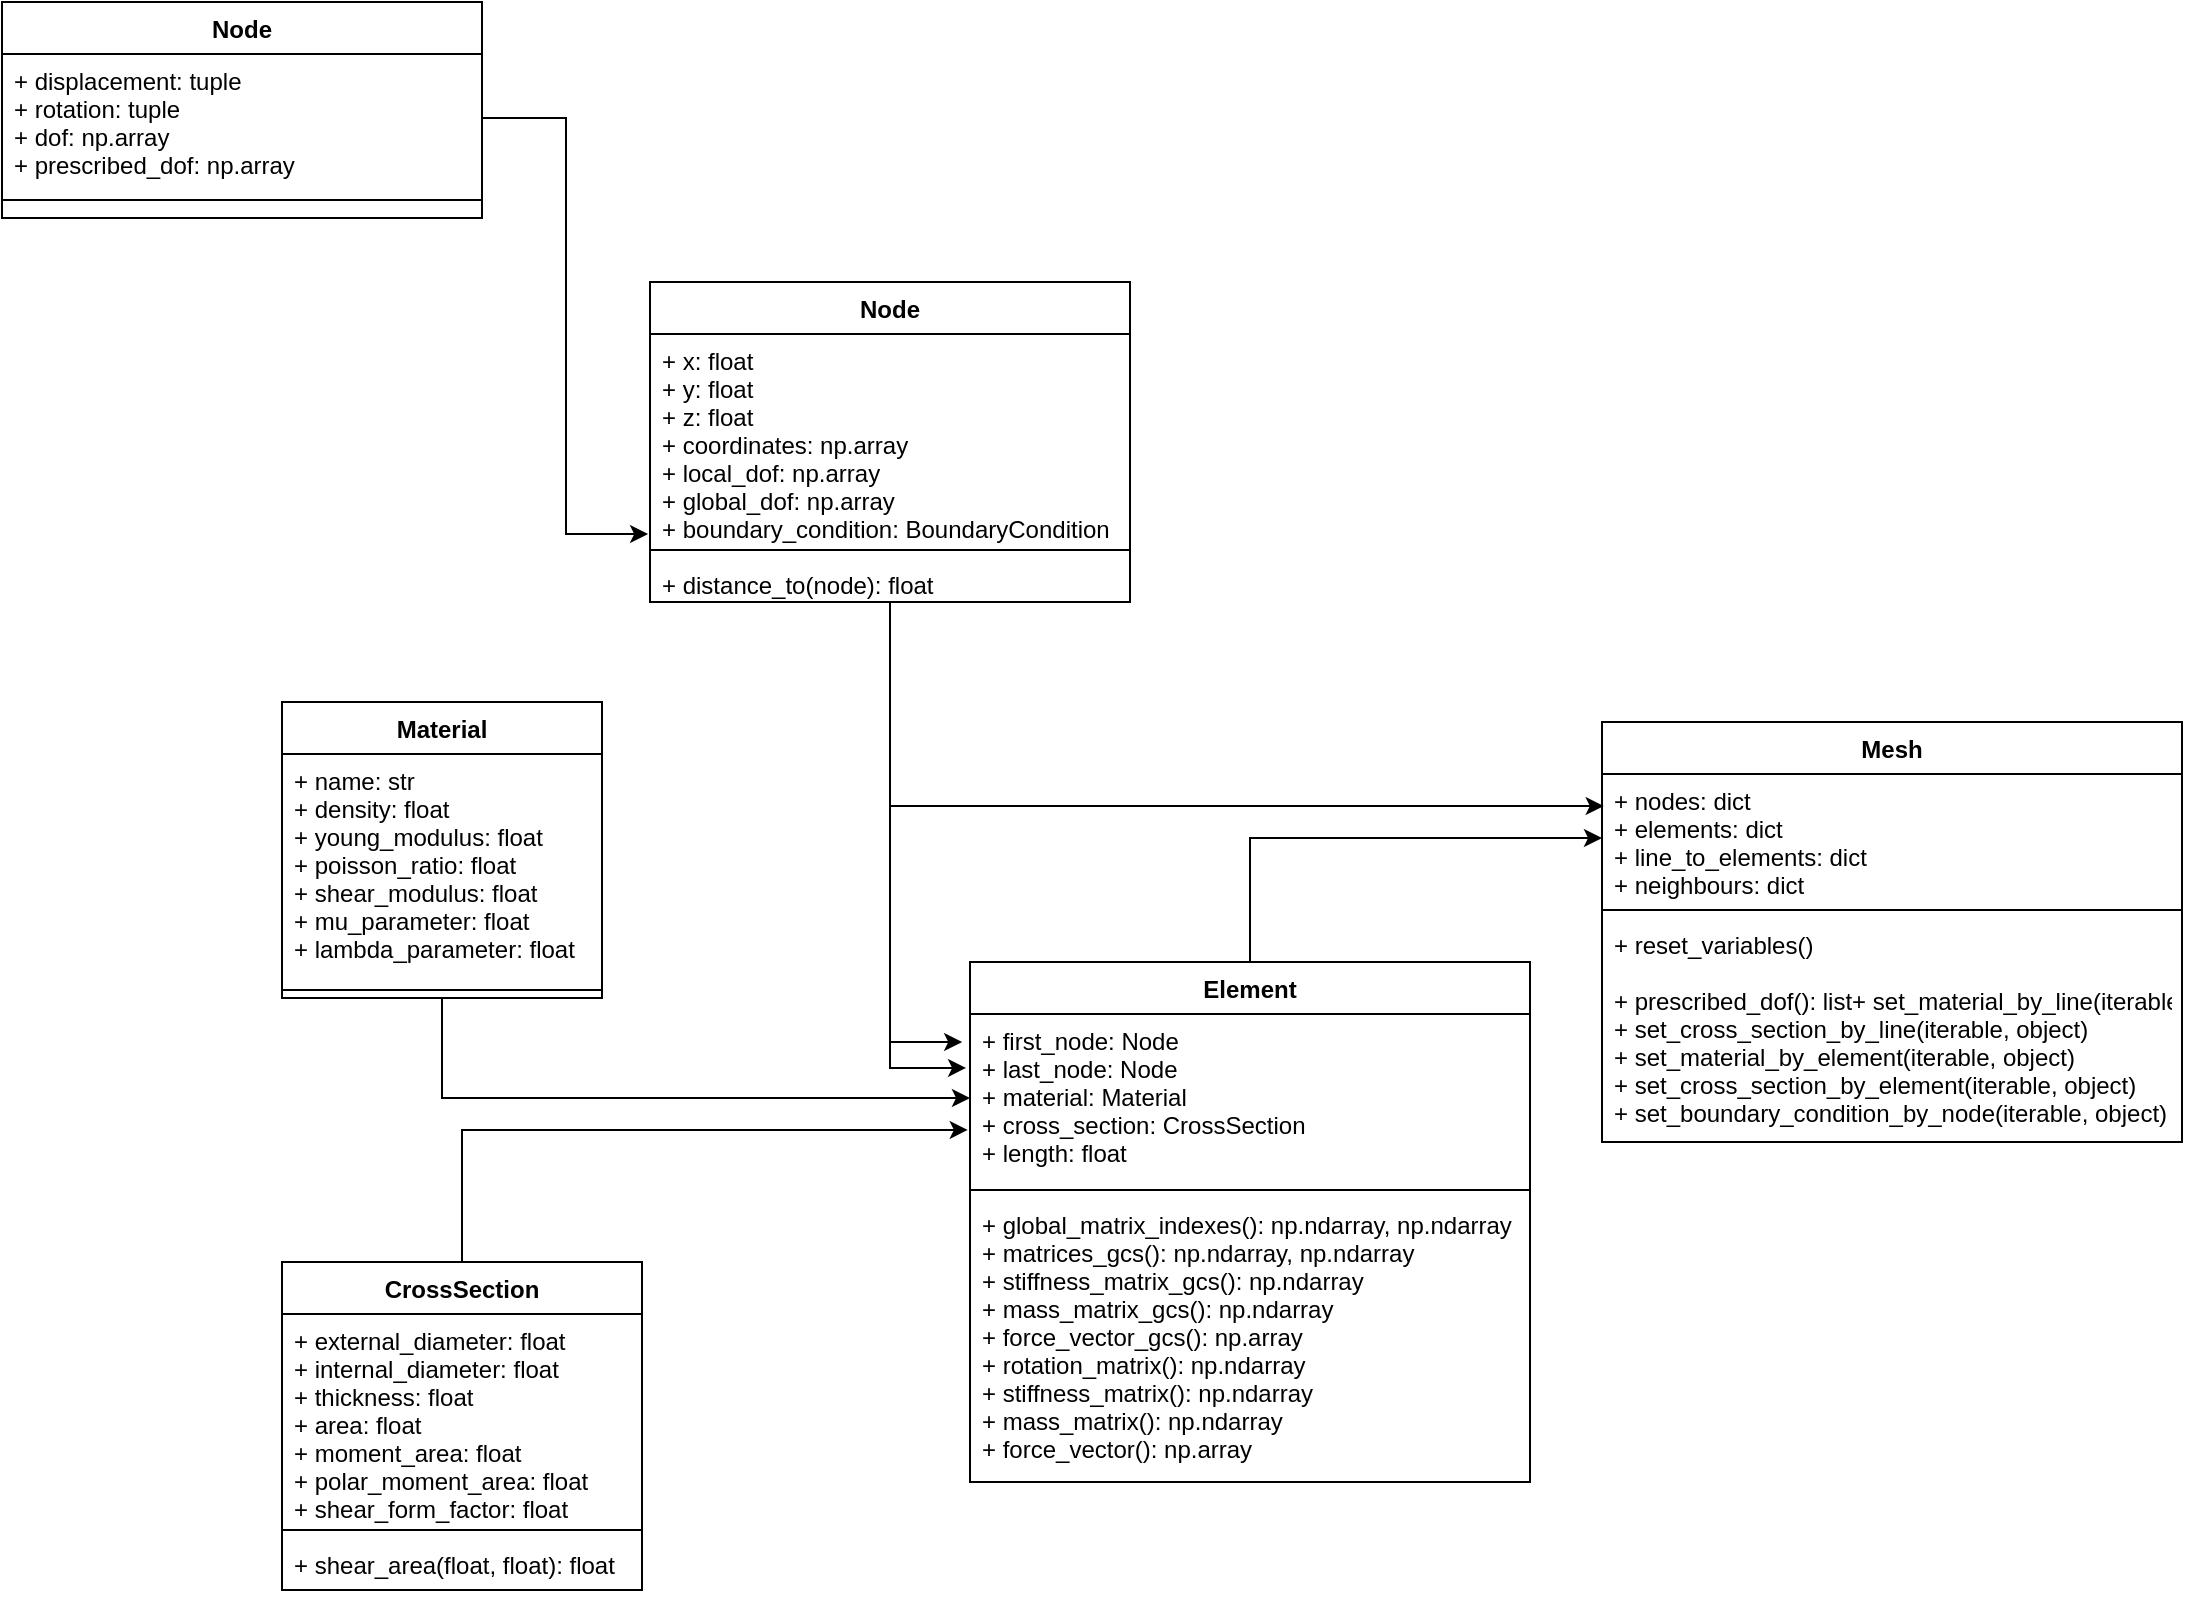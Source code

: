 <mxfile version="12.7.9" type="device"><diagram id="C5RBs43oDa-KdzZeNtuy" name="Page-1"><mxGraphModel dx="2249" dy="1935" grid="1" gridSize="10" guides="1" tooltips="1" connect="1" arrows="1" fold="1" page="1" pageScale="1" pageWidth="827" pageHeight="1169" math="0" shadow="0"><root><mxCell id="WIyWlLk6GJQsqaUBKTNV-0"/><mxCell id="WIyWlLk6GJQsqaUBKTNV-1" parent="WIyWlLk6GJQsqaUBKTNV-0"/><mxCell id="vmffDotBpMxhWhk052wW-9" value="Mesh" style="swimlane;fontStyle=1;align=center;verticalAlign=top;childLayout=stackLayout;horizontal=1;startSize=26;horizontalStack=0;resizeParent=1;resizeParentMax=0;resizeLast=0;collapsible=1;marginBottom=0;" vertex="1" parent="WIyWlLk6GJQsqaUBKTNV-1"><mxGeometry x="450" y="90" width="290" height="210" as="geometry"/></mxCell><mxCell id="vmffDotBpMxhWhk052wW-10" value="+ nodes: dict&#xA;+ elements: dict&#xA;+ line_to_elements: dict&#xA;+ neighbours: dict&#xA;" style="text;strokeColor=none;fillColor=none;align=left;verticalAlign=top;spacingLeft=4;spacingRight=4;overflow=hidden;rotatable=0;points=[[0,0.5],[1,0.5]];portConstraint=eastwest;" vertex="1" parent="vmffDotBpMxhWhk052wW-9"><mxGeometry y="26" width="290" height="64" as="geometry"/></mxCell><mxCell id="vmffDotBpMxhWhk052wW-11" value="" style="line;strokeWidth=1;fillColor=none;align=left;verticalAlign=middle;spacingTop=-1;spacingLeft=3;spacingRight=3;rotatable=0;labelPosition=right;points=[];portConstraint=eastwest;" vertex="1" parent="vmffDotBpMxhWhk052wW-9"><mxGeometry y="90" width="290" height="8" as="geometry"/></mxCell><mxCell id="vmffDotBpMxhWhk052wW-12" value="+ reset_variables()&#xA;&#xA;+ prescribed_dof(): list+ set_material_by_line(iterable, object)&#xA;+ set_cross_section_by_line(iterable, object)&#xA;+ set_material_by_element(iterable, object)&#xA;+ set_cross_section_by_element(iterable, object)&#xA;+ set_boundary_condition_by_node(iterable, object)&#xA;&#xA;&#xA;" style="text;strokeColor=none;fillColor=none;align=left;verticalAlign=top;spacingLeft=4;spacingRight=4;overflow=hidden;rotatable=0;points=[[0,0.5],[1,0.5]];portConstraint=eastwest;" vertex="1" parent="vmffDotBpMxhWhk052wW-9"><mxGeometry y="98" width="290" height="112" as="geometry"/></mxCell><mxCell id="vmffDotBpMxhWhk052wW-21" style="edgeStyle=orthogonalEdgeStyle;rounded=0;orthogonalLoop=1;jettySize=auto;html=1;entryX=0.003;entryY=0.25;entryDx=0;entryDy=0;entryPerimeter=0;" edge="1" parent="WIyWlLk6GJQsqaUBKTNV-1" source="vmffDotBpMxhWhk052wW-17" target="vmffDotBpMxhWhk052wW-10"><mxGeometry relative="1" as="geometry"/></mxCell><mxCell id="vmffDotBpMxhWhk052wW-38" style="edgeStyle=orthogonalEdgeStyle;rounded=0;orthogonalLoop=1;jettySize=auto;html=1;entryX=-0.014;entryY=0.167;entryDx=0;entryDy=0;entryPerimeter=0;" edge="1" parent="WIyWlLk6GJQsqaUBKTNV-1" source="vmffDotBpMxhWhk052wW-17" target="vmffDotBpMxhWhk052wW-23"><mxGeometry relative="1" as="geometry"/></mxCell><mxCell id="vmffDotBpMxhWhk052wW-39" style="edgeStyle=orthogonalEdgeStyle;rounded=0;orthogonalLoop=1;jettySize=auto;html=1;entryX=-0.007;entryY=0.321;entryDx=0;entryDy=0;entryPerimeter=0;" edge="1" parent="WIyWlLk6GJQsqaUBKTNV-1" source="vmffDotBpMxhWhk052wW-17" target="vmffDotBpMxhWhk052wW-23"><mxGeometry relative="1" as="geometry"/></mxCell><mxCell id="vmffDotBpMxhWhk052wW-17" value="Node" style="swimlane;fontStyle=1;align=center;verticalAlign=top;childLayout=stackLayout;horizontal=1;startSize=26;horizontalStack=0;resizeParent=1;resizeParentMax=0;resizeLast=0;collapsible=1;marginBottom=0;" vertex="1" parent="WIyWlLk6GJQsqaUBKTNV-1"><mxGeometry x="-26" y="-130" width="240" height="160" as="geometry"/></mxCell><mxCell id="vmffDotBpMxhWhk052wW-18" value="+ x: float&#xA;+ y: float&#xA;+ z: float&#xA;+ coordinates: np.array&#xA;+ local_dof: np.array&#xA;+ global_dof: np.array&#xA;+ boundary_condition: BoundaryCondition&#xA;" style="text;strokeColor=none;fillColor=none;align=left;verticalAlign=top;spacingLeft=4;spacingRight=4;overflow=hidden;rotatable=0;points=[[0,0.5],[1,0.5]];portConstraint=eastwest;" vertex="1" parent="vmffDotBpMxhWhk052wW-17"><mxGeometry y="26" width="240" height="104" as="geometry"/></mxCell><mxCell id="vmffDotBpMxhWhk052wW-19" value="" style="line;strokeWidth=1;fillColor=none;align=left;verticalAlign=middle;spacingTop=-1;spacingLeft=3;spacingRight=3;rotatable=0;labelPosition=right;points=[];portConstraint=eastwest;" vertex="1" parent="vmffDotBpMxhWhk052wW-17"><mxGeometry y="130" width="240" height="8" as="geometry"/></mxCell><mxCell id="vmffDotBpMxhWhk052wW-20" value="+ distance_to(node): float" style="text;strokeColor=none;fillColor=none;align=left;verticalAlign=top;spacingLeft=4;spacingRight=4;overflow=hidden;rotatable=0;points=[[0,0.5],[1,0.5]];portConstraint=eastwest;" vertex="1" parent="vmffDotBpMxhWhk052wW-17"><mxGeometry y="138" width="240" height="22" as="geometry"/></mxCell><mxCell id="vmffDotBpMxhWhk052wW-26" style="edgeStyle=orthogonalEdgeStyle;rounded=0;orthogonalLoop=1;jettySize=auto;html=1;" edge="1" parent="WIyWlLk6GJQsqaUBKTNV-1" source="vmffDotBpMxhWhk052wW-22" target="vmffDotBpMxhWhk052wW-10"><mxGeometry relative="1" as="geometry"/></mxCell><mxCell id="vmffDotBpMxhWhk052wW-22" value="Element" style="swimlane;fontStyle=1;align=center;verticalAlign=top;childLayout=stackLayout;horizontal=1;startSize=26;horizontalStack=0;resizeParent=1;resizeParentMax=0;resizeLast=0;collapsible=1;marginBottom=0;" vertex="1" parent="WIyWlLk6GJQsqaUBKTNV-1"><mxGeometry x="134" y="210" width="280" height="260" as="geometry"/></mxCell><mxCell id="vmffDotBpMxhWhk052wW-23" value="+ first_node: Node&#xA;+ last_node: Node&#xA;+ material: Material&#xA;+ cross_section: CrossSection&#xA;+ length: float&#xA;&#xA;&#xA;" style="text;strokeColor=none;fillColor=none;align=left;verticalAlign=top;spacingLeft=4;spacingRight=4;overflow=hidden;rotatable=0;points=[[0,0.5],[1,0.5]];portConstraint=eastwest;" vertex="1" parent="vmffDotBpMxhWhk052wW-22"><mxGeometry y="26" width="280" height="84" as="geometry"/></mxCell><mxCell id="vmffDotBpMxhWhk052wW-24" value="" style="line;strokeWidth=1;fillColor=none;align=left;verticalAlign=middle;spacingTop=-1;spacingLeft=3;spacingRight=3;rotatable=0;labelPosition=right;points=[];portConstraint=eastwest;" vertex="1" parent="vmffDotBpMxhWhk052wW-22"><mxGeometry y="110" width="280" height="8" as="geometry"/></mxCell><mxCell id="vmffDotBpMxhWhk052wW-25" value="+ global_matrix_indexes(): np.ndarray, np.ndarray&#xA;+ matrices_gcs(): np.ndarray, np.ndarray&#xA;+ stiffness_matrix_gcs(): np.ndarray&#xA;+ mass_matrix_gcs(): np.ndarray&#xA;+ force_vector_gcs(): np.array&#xA;+ rotation_matrix(): np.ndarray&#xA;+ stiffness_matrix(): np.ndarray&#xA;+ mass_matrix(): np.ndarray&#xA;+ force_vector(): np.array" style="text;strokeColor=none;fillColor=none;align=left;verticalAlign=top;spacingLeft=4;spacingRight=4;overflow=hidden;rotatable=0;points=[[0,0.5],[1,0.5]];portConstraint=eastwest;" vertex="1" parent="vmffDotBpMxhWhk052wW-22"><mxGeometry y="118" width="280" height="142" as="geometry"/></mxCell><mxCell id="vmffDotBpMxhWhk052wW-40" style="edgeStyle=orthogonalEdgeStyle;rounded=0;orthogonalLoop=1;jettySize=auto;html=1;" edge="1" parent="WIyWlLk6GJQsqaUBKTNV-1" source="vmffDotBpMxhWhk052wW-29" target="vmffDotBpMxhWhk052wW-23"><mxGeometry relative="1" as="geometry"/></mxCell><mxCell id="vmffDotBpMxhWhk052wW-29" value="Material" style="swimlane;fontStyle=1;align=center;verticalAlign=top;childLayout=stackLayout;horizontal=1;startSize=26;horizontalStack=0;resizeParent=1;resizeParentMax=0;resizeLast=0;collapsible=1;marginBottom=0;" vertex="1" parent="WIyWlLk6GJQsqaUBKTNV-1"><mxGeometry x="-210" y="80" width="160" height="148" as="geometry"/></mxCell><mxCell id="vmffDotBpMxhWhk052wW-30" value="+ name: str&#xA;+ density: float&#xA;+ young_modulus: float&#xA;+ poisson_ratio: float&#xA;+ shear_modulus: float&#xA;+ mu_parameter: float&#xA;+ lambda_parameter: float" style="text;strokeColor=none;fillColor=none;align=left;verticalAlign=top;spacingLeft=4;spacingRight=4;overflow=hidden;rotatable=0;points=[[0,0.5],[1,0.5]];portConstraint=eastwest;" vertex="1" parent="vmffDotBpMxhWhk052wW-29"><mxGeometry y="26" width="160" height="114" as="geometry"/></mxCell><mxCell id="vmffDotBpMxhWhk052wW-31" value="" style="line;strokeWidth=1;fillColor=none;align=left;verticalAlign=middle;spacingTop=-1;spacingLeft=3;spacingRight=3;rotatable=0;labelPosition=right;points=[];portConstraint=eastwest;" vertex="1" parent="vmffDotBpMxhWhk052wW-29"><mxGeometry y="140" width="160" height="8" as="geometry"/></mxCell><mxCell id="vmffDotBpMxhWhk052wW-41" style="edgeStyle=orthogonalEdgeStyle;rounded=0;orthogonalLoop=1;jettySize=auto;html=1;entryX=-0.004;entryY=0.69;entryDx=0;entryDy=0;entryPerimeter=0;" edge="1" parent="WIyWlLk6GJQsqaUBKTNV-1" source="vmffDotBpMxhWhk052wW-33" target="vmffDotBpMxhWhk052wW-23"><mxGeometry relative="1" as="geometry"/></mxCell><mxCell id="vmffDotBpMxhWhk052wW-33" value="CrossSection" style="swimlane;fontStyle=1;align=center;verticalAlign=top;childLayout=stackLayout;horizontal=1;startSize=26;horizontalStack=0;resizeParent=1;resizeParentMax=0;resizeLast=0;collapsible=1;marginBottom=0;" vertex="1" parent="WIyWlLk6GJQsqaUBKTNV-1"><mxGeometry x="-210" y="360" width="180" height="164" as="geometry"/></mxCell><mxCell id="vmffDotBpMxhWhk052wW-34" value="+ external_diameter: float&#xA;+ internal_diameter: float&#xA;+ thickness: float&#xA;+ area: float&#xA;+ moment_area: float&#xA;+ polar_moment_area: float&#xA;+ shear_form_factor: float" style="text;strokeColor=none;fillColor=none;align=left;verticalAlign=top;spacingLeft=4;spacingRight=4;overflow=hidden;rotatable=0;points=[[0,0.5],[1,0.5]];portConstraint=eastwest;" vertex="1" parent="vmffDotBpMxhWhk052wW-33"><mxGeometry y="26" width="180" height="104" as="geometry"/></mxCell><mxCell id="vmffDotBpMxhWhk052wW-35" value="" style="line;strokeWidth=1;fillColor=none;align=left;verticalAlign=middle;spacingTop=-1;spacingLeft=3;spacingRight=3;rotatable=0;labelPosition=right;points=[];portConstraint=eastwest;" vertex="1" parent="vmffDotBpMxhWhk052wW-33"><mxGeometry y="130" width="180" height="8" as="geometry"/></mxCell><mxCell id="vmffDotBpMxhWhk052wW-36" value="+ shear_area(float, float): float" style="text;strokeColor=none;fillColor=none;align=left;verticalAlign=top;spacingLeft=4;spacingRight=4;overflow=hidden;rotatable=0;points=[[0,0.5],[1,0.5]];portConstraint=eastwest;" vertex="1" parent="vmffDotBpMxhWhk052wW-33"><mxGeometry y="138" width="180" height="26" as="geometry"/></mxCell><mxCell id="vmffDotBpMxhWhk052wW-47" value="Node" style="swimlane;fontStyle=1;align=center;verticalAlign=top;childLayout=stackLayout;horizontal=1;startSize=26;horizontalStack=0;resizeParent=1;resizeParentMax=0;resizeLast=0;collapsible=1;marginBottom=0;" vertex="1" parent="WIyWlLk6GJQsqaUBKTNV-1"><mxGeometry x="-350" y="-270" width="240" height="108" as="geometry"/></mxCell><mxCell id="vmffDotBpMxhWhk052wW-48" value="+ displacement: tuple&#xA;+ rotation: tuple&#xA;+ dof: np.array&#xA;+ prescribed_dof: np.array&#xA;&#xA;" style="text;strokeColor=none;fillColor=none;align=left;verticalAlign=top;spacingLeft=4;spacingRight=4;overflow=hidden;rotatable=0;points=[[0,0.5],[1,0.5]];portConstraint=eastwest;" vertex="1" parent="vmffDotBpMxhWhk052wW-47"><mxGeometry y="26" width="240" height="64" as="geometry"/></mxCell><mxCell id="vmffDotBpMxhWhk052wW-49" value="" style="line;strokeWidth=1;fillColor=none;align=left;verticalAlign=middle;spacingTop=-1;spacingLeft=3;spacingRight=3;rotatable=0;labelPosition=right;points=[];portConstraint=eastwest;" vertex="1" parent="vmffDotBpMxhWhk052wW-47"><mxGeometry y="90" width="240" height="18" as="geometry"/></mxCell><mxCell id="vmffDotBpMxhWhk052wW-51" style="edgeStyle=orthogonalEdgeStyle;rounded=0;orthogonalLoop=1;jettySize=auto;html=1;entryX=-0.004;entryY=0.962;entryDx=0;entryDy=0;entryPerimeter=0;" edge="1" parent="WIyWlLk6GJQsqaUBKTNV-1" source="vmffDotBpMxhWhk052wW-48" target="vmffDotBpMxhWhk052wW-18"><mxGeometry relative="1" as="geometry"/></mxCell></root></mxGraphModel></diagram></mxfile>